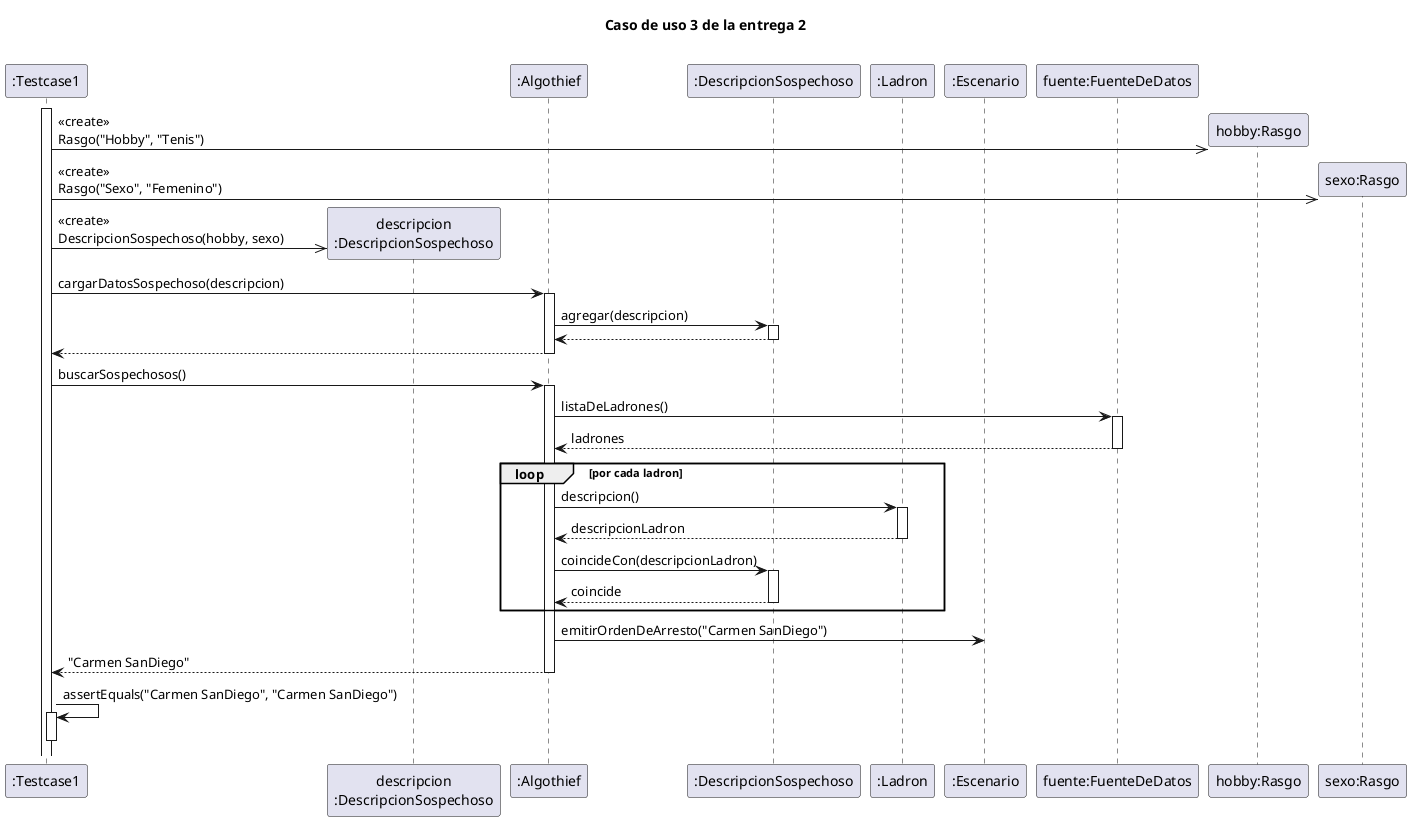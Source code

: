 @startuml

title "Caso de uso 3 de la entrega 2"

participant ":Testcase1" as testcase
participant "descripcion\n:DescripcionSospechoso" as descripcion
participant ":Algothief" as algothief
participant ":DescripcionSospechoso" as descripcionAT
participant ":Ladron" as ladron
participant ":Escenario" as escenario
participant "fuente:FuenteDeDatos" as fuente
participant "hobby:Rasgo" as hobby
participant "sexo:Rasgo" as sexo

activate testcase
testcase ->> hobby**: <<create>>\nRasgo("Hobby", "Tenis")
testcase ->> sexo**: <<create>>\nRasgo("Sexo", "Femenino")
testcase ->> descripcion**: <<create>>\nDescripcionSospechoso(hobby, sexo)
testcase -> algothief++: cargarDatosSospechoso(descripcion)
    algothief -> descripcionAT++: agregar(descripcion)
        return
    return

testcase -> algothief++: buscarSospechosos()
    algothief -> fuente++: listaDeLadrones()
        return ladrones
    loop por cada ladron
        algothief -> ladron++: descripcion()
            return descripcionLadron
        algothief -> descripcionAT++: coincideCon(descripcionLadron)
            return coincide
    end loop
    algothief -> escenario: emitirOrdenDeArresto("Carmen SanDiego")
    return "Carmen SanDiego"

testcase -> testcase: assertEquals("Carmen SanDiego", "Carmen SanDiego")
activate testcase
deactivate testcase

@enduml
